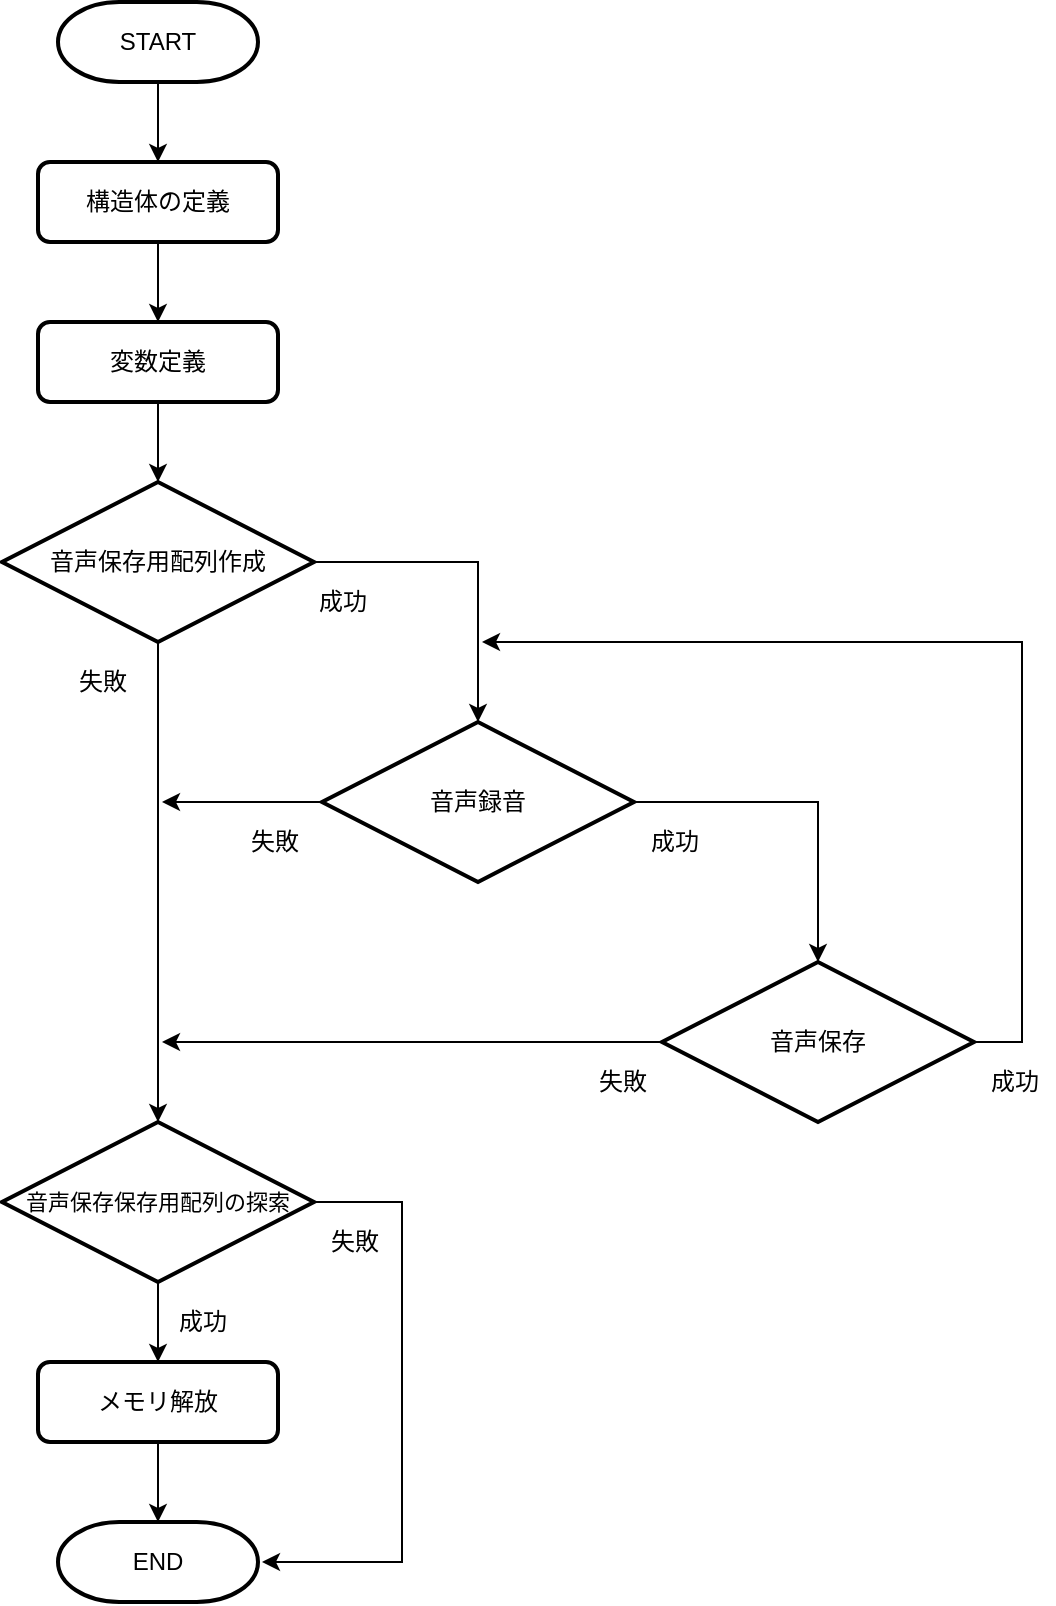 <mxfile version="13.10.4" type="github">
  <diagram id="-Skaw5bzm2DvImkniRSv" name="Page-1">
    <mxGraphModel dx="813" dy="435" grid="1" gridSize="10" guides="1" tooltips="1" connect="1" arrows="1" fold="1" page="1" pageScale="1" pageWidth="827" pageHeight="1169" math="0" shadow="0">
      <root>
        <mxCell id="0" />
        <mxCell id="1" parent="0" />
        <mxCell id="9MTl047adwrAZzrAJSgN-11" style="edgeStyle=orthogonalEdgeStyle;rounded=0;orthogonalLoop=1;jettySize=auto;html=1;entryX=0.5;entryY=0;entryDx=0;entryDy=0;" edge="1" parent="1" source="9MTl047adwrAZzrAJSgN-2" target="9MTl047adwrAZzrAJSgN-8">
          <mxGeometry relative="1" as="geometry" />
        </mxCell>
        <mxCell id="9MTl047adwrAZzrAJSgN-2" value="START" style="strokeWidth=2;html=1;shape=mxgraph.flowchart.terminator;whiteSpace=wrap;" vertex="1" parent="1">
          <mxGeometry x="188" y="80" width="100" height="40" as="geometry" />
        </mxCell>
        <mxCell id="9MTl047adwrAZzrAJSgN-9" style="edgeStyle=orthogonalEdgeStyle;rounded=0;orthogonalLoop=1;jettySize=auto;html=1;exitX=0.5;exitY=1;exitDx=0;exitDy=0;entryX=0.5;entryY=0;entryDx=0;entryDy=0;" edge="1" parent="1" source="9MTl047adwrAZzrAJSgN-8" target="9MTl047adwrAZzrAJSgN-12">
          <mxGeometry relative="1" as="geometry">
            <mxPoint x="210" y="240" as="targetPoint" />
          </mxGeometry>
        </mxCell>
        <mxCell id="9MTl047adwrAZzrAJSgN-8" value="構造体の定義" style="rounded=1;whiteSpace=wrap;html=1;strokeWidth=2;" vertex="1" parent="1">
          <mxGeometry x="178" y="160" width="120" height="40" as="geometry" />
        </mxCell>
        <mxCell id="9MTl047adwrAZzrAJSgN-13" style="edgeStyle=orthogonalEdgeStyle;rounded=0;orthogonalLoop=1;jettySize=auto;html=1;entryX=0.5;entryY=0;entryDx=0;entryDy=0;entryPerimeter=0;" edge="1" parent="1" source="9MTl047adwrAZzrAJSgN-12" target="9MTl047adwrAZzrAJSgN-14">
          <mxGeometry relative="1" as="geometry">
            <mxPoint x="210" y="320" as="targetPoint" />
          </mxGeometry>
        </mxCell>
        <mxCell id="9MTl047adwrAZzrAJSgN-12" value="変数定義" style="rounded=1;whiteSpace=wrap;html=1;strokeWidth=2;" vertex="1" parent="1">
          <mxGeometry x="178" y="240" width="120" height="40" as="geometry" />
        </mxCell>
        <mxCell id="9MTl047adwrAZzrAJSgN-15" style="edgeStyle=orthogonalEdgeStyle;rounded=0;orthogonalLoop=1;jettySize=auto;html=1;entryX=0.5;entryY=0;entryDx=0;entryDy=0;entryPerimeter=0;" edge="1" parent="1" source="9MTl047adwrAZzrAJSgN-14" target="9MTl047adwrAZzrAJSgN-25">
          <mxGeometry relative="1" as="geometry">
            <mxPoint x="238" y="680" as="targetPoint" />
          </mxGeometry>
        </mxCell>
        <mxCell id="9MTl047adwrAZzrAJSgN-20" style="edgeStyle=orthogonalEdgeStyle;rounded=0;orthogonalLoop=1;jettySize=auto;html=1;entryX=0.5;entryY=0;entryDx=0;entryDy=0;entryPerimeter=0;" edge="1" parent="1" source="9MTl047adwrAZzrAJSgN-14" target="9MTl047adwrAZzrAJSgN-17">
          <mxGeometry relative="1" as="geometry" />
        </mxCell>
        <mxCell id="9MTl047adwrAZzrAJSgN-14" value="音声保存用配列作成" style="strokeWidth=2;html=1;shape=mxgraph.flowchart.decision;whiteSpace=wrap;" vertex="1" parent="1">
          <mxGeometry x="160" y="320" width="156" height="80" as="geometry" />
        </mxCell>
        <mxCell id="9MTl047adwrAZzrAJSgN-21" style="edgeStyle=orthogonalEdgeStyle;rounded=0;orthogonalLoop=1;jettySize=auto;html=1;entryX=0.5;entryY=0;entryDx=0;entryDy=0;entryPerimeter=0;" edge="1" parent="1" source="9MTl047adwrAZzrAJSgN-17" target="9MTl047adwrAZzrAJSgN-18">
          <mxGeometry relative="1" as="geometry" />
        </mxCell>
        <mxCell id="9MTl047adwrAZzrAJSgN-24" style="edgeStyle=orthogonalEdgeStyle;rounded=0;orthogonalLoop=1;jettySize=auto;html=1;" edge="1" parent="1" source="9MTl047adwrAZzrAJSgN-17">
          <mxGeometry relative="1" as="geometry">
            <mxPoint x="240" y="480" as="targetPoint" />
          </mxGeometry>
        </mxCell>
        <mxCell id="9MTl047adwrAZzrAJSgN-17" value="音声録音" style="strokeWidth=2;html=1;shape=mxgraph.flowchart.decision;whiteSpace=wrap;" vertex="1" parent="1">
          <mxGeometry x="320" y="440" width="156" height="80" as="geometry" />
        </mxCell>
        <mxCell id="9MTl047adwrAZzrAJSgN-22" style="edgeStyle=orthogonalEdgeStyle;rounded=0;orthogonalLoop=1;jettySize=auto;html=1;" edge="1" parent="1" source="9MTl047adwrAZzrAJSgN-18">
          <mxGeometry relative="1" as="geometry">
            <mxPoint x="400" y="400" as="targetPoint" />
            <Array as="points">
              <mxPoint x="670" y="600" />
              <mxPoint x="670" y="400" />
            </Array>
          </mxGeometry>
        </mxCell>
        <mxCell id="9MTl047adwrAZzrAJSgN-23" style="edgeStyle=orthogonalEdgeStyle;rounded=0;orthogonalLoop=1;jettySize=auto;html=1;" edge="1" parent="1" source="9MTl047adwrAZzrAJSgN-18">
          <mxGeometry relative="1" as="geometry">
            <mxPoint x="240" y="600" as="targetPoint" />
          </mxGeometry>
        </mxCell>
        <mxCell id="9MTl047adwrAZzrAJSgN-18" value="音声保存" style="strokeWidth=2;html=1;shape=mxgraph.flowchart.decision;whiteSpace=wrap;" vertex="1" parent="1">
          <mxGeometry x="490" y="560" width="156" height="80" as="geometry" />
        </mxCell>
        <mxCell id="9MTl047adwrAZzrAJSgN-26" style="edgeStyle=orthogonalEdgeStyle;rounded=0;orthogonalLoop=1;jettySize=auto;html=1;" edge="1" parent="1" source="9MTl047adwrAZzrAJSgN-25" target="9MTl047adwrAZzrAJSgN-27">
          <mxGeometry relative="1" as="geometry">
            <mxPoint x="238" y="800" as="targetPoint" />
          </mxGeometry>
        </mxCell>
        <mxCell id="9MTl047adwrAZzrAJSgN-29" style="edgeStyle=orthogonalEdgeStyle;rounded=0;orthogonalLoop=1;jettySize=auto;html=1;exitX=1;exitY=0.5;exitDx=0;exitDy=0;exitPerimeter=0;" edge="1" parent="1" source="9MTl047adwrAZzrAJSgN-25">
          <mxGeometry relative="1" as="geometry">
            <mxPoint x="290" y="860" as="targetPoint" />
            <Array as="points">
              <mxPoint x="360" y="680" />
              <mxPoint x="360" y="860" />
            </Array>
          </mxGeometry>
        </mxCell>
        <mxCell id="9MTl047adwrAZzrAJSgN-25" value="&lt;font style=&quot;font-size: 11px&quot;&gt;音声保存保存用配列の探索&lt;/font&gt;" style="strokeWidth=2;html=1;shape=mxgraph.flowchart.decision;whiteSpace=wrap;" vertex="1" parent="1">
          <mxGeometry x="160" y="640" width="156" height="80" as="geometry" />
        </mxCell>
        <mxCell id="9MTl047adwrAZzrAJSgN-28" style="edgeStyle=orthogonalEdgeStyle;rounded=0;orthogonalLoop=1;jettySize=auto;html=1;" edge="1" parent="1" source="9MTl047adwrAZzrAJSgN-27">
          <mxGeometry relative="1" as="geometry">
            <mxPoint x="238" y="840" as="targetPoint" />
          </mxGeometry>
        </mxCell>
        <mxCell id="9MTl047adwrAZzrAJSgN-27" value="メモリ解放" style="rounded=1;whiteSpace=wrap;html=1;strokeWidth=2;" vertex="1" parent="1">
          <mxGeometry x="178" y="760" width="120" height="40" as="geometry" />
        </mxCell>
        <mxCell id="9MTl047adwrAZzrAJSgN-30" value="END" style="strokeWidth=2;html=1;shape=mxgraph.flowchart.terminator;whiteSpace=wrap;" vertex="1" parent="1">
          <mxGeometry x="188" y="840" width="100" height="40" as="geometry" />
        </mxCell>
        <mxCell id="9MTl047adwrAZzrAJSgN-31" value="成功" style="text;html=1;align=center;verticalAlign=middle;resizable=0;points=[];autosize=1;" vertex="1" parent="1">
          <mxGeometry x="310" y="370" width="40" height="20" as="geometry" />
        </mxCell>
        <mxCell id="9MTl047adwrAZzrAJSgN-32" value="成功" style="text;html=1;align=center;verticalAlign=middle;resizable=0;points=[];autosize=1;" vertex="1" parent="1">
          <mxGeometry x="476" y="490" width="40" height="20" as="geometry" />
        </mxCell>
        <mxCell id="9MTl047adwrAZzrAJSgN-33" value="成功" style="text;html=1;align=center;verticalAlign=middle;resizable=0;points=[];autosize=1;" vertex="1" parent="1">
          <mxGeometry x="646" y="610" width="40" height="20" as="geometry" />
        </mxCell>
        <mxCell id="9MTl047adwrAZzrAJSgN-35" value="失敗" style="text;html=1;align=center;verticalAlign=middle;resizable=0;points=[];autosize=1;" vertex="1" parent="1">
          <mxGeometry x="190" y="410" width="40" height="20" as="geometry" />
        </mxCell>
        <mxCell id="9MTl047adwrAZzrAJSgN-36" value="成功" style="text;html=1;align=center;verticalAlign=middle;resizable=0;points=[];autosize=1;" vertex="1" parent="1">
          <mxGeometry x="240" y="730" width="40" height="20" as="geometry" />
        </mxCell>
        <mxCell id="9MTl047adwrAZzrAJSgN-37" value="失敗" style="text;html=1;align=center;verticalAlign=middle;resizable=0;points=[];autosize=1;" vertex="1" parent="1">
          <mxGeometry x="276" y="490" width="40" height="20" as="geometry" />
        </mxCell>
        <mxCell id="9MTl047adwrAZzrAJSgN-38" value="失敗" style="text;html=1;align=center;verticalAlign=middle;resizable=0;points=[];autosize=1;" vertex="1" parent="1">
          <mxGeometry x="450" y="610" width="40" height="20" as="geometry" />
        </mxCell>
        <mxCell id="9MTl047adwrAZzrAJSgN-39" value="失敗" style="text;html=1;align=center;verticalAlign=middle;resizable=0;points=[];autosize=1;" vertex="1" parent="1">
          <mxGeometry x="316" y="690" width="40" height="20" as="geometry" />
        </mxCell>
      </root>
    </mxGraphModel>
  </diagram>
</mxfile>
